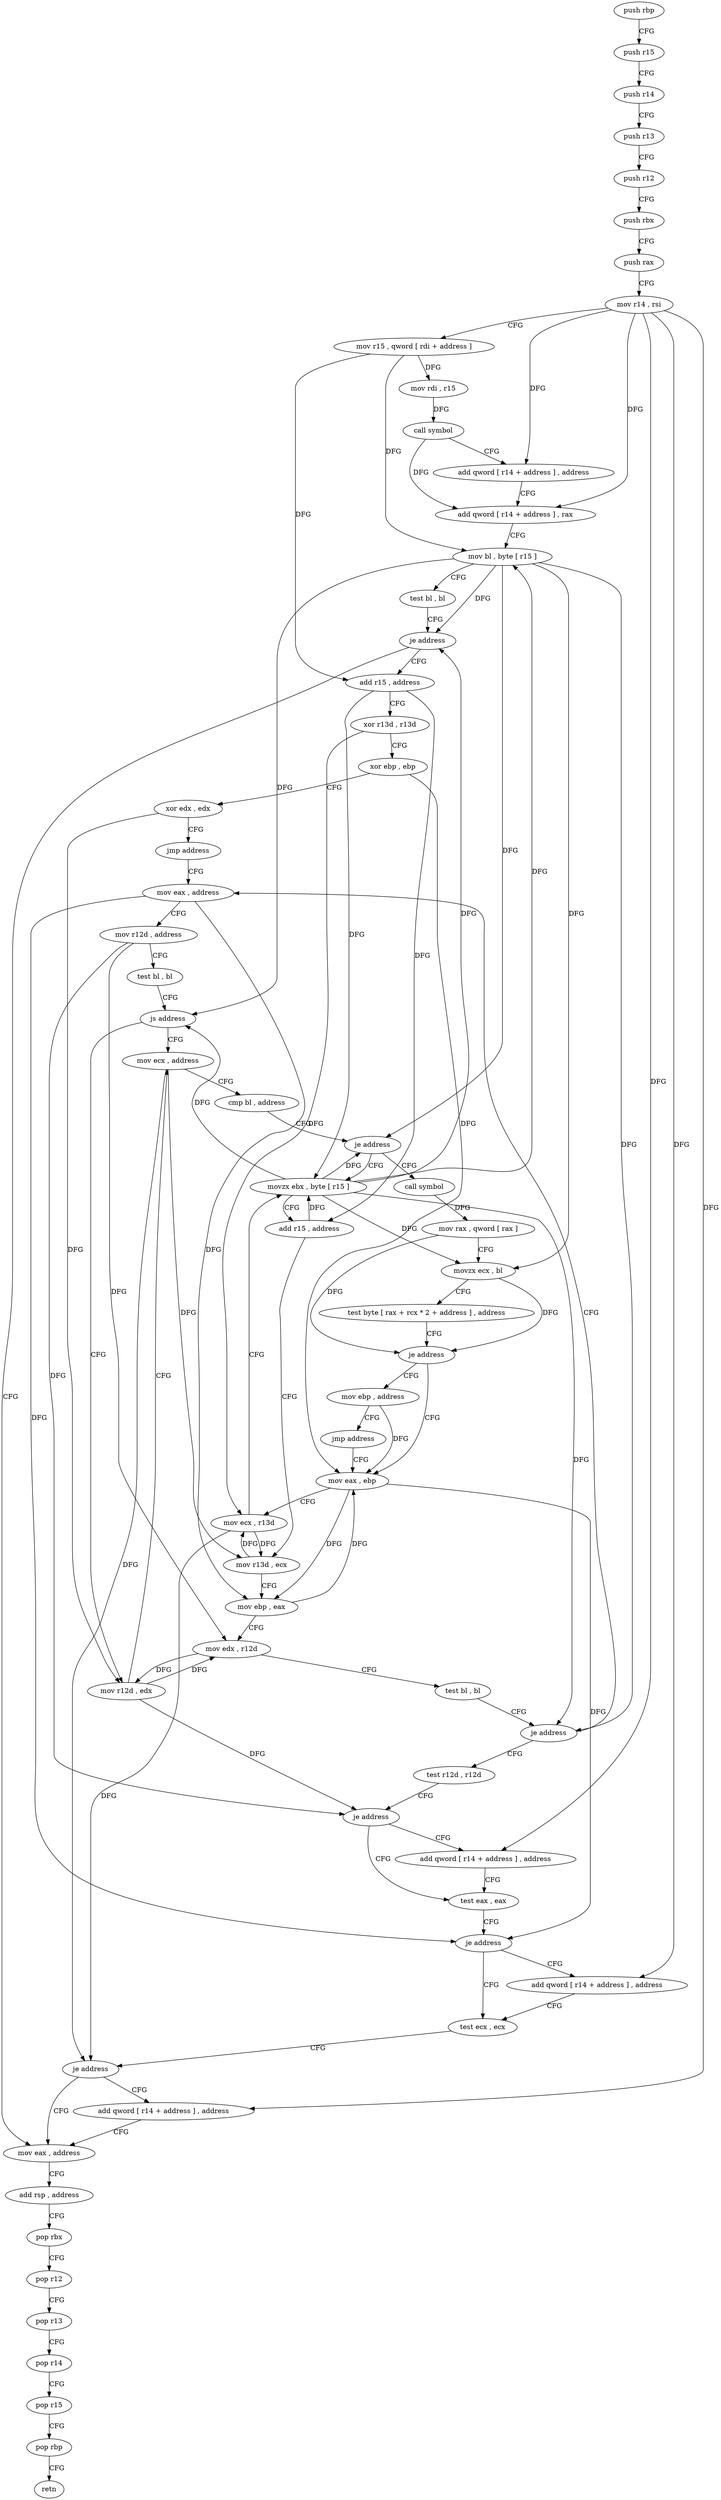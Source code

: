 digraph "func" {
"4210192" [label = "push rbp" ]
"4210193" [label = "push r15" ]
"4210195" [label = "push r14" ]
"4210197" [label = "push r13" ]
"4210199" [label = "push r12" ]
"4210201" [label = "push rbx" ]
"4210202" [label = "push rax" ]
"4210203" [label = "mov r14 , rsi" ]
"4210206" [label = "mov r15 , qword [ rdi + address ]" ]
"4210210" [label = "mov rdi , r15" ]
"4210213" [label = "call symbol" ]
"4210218" [label = "add qword [ r14 + address ] , address" ]
"4210223" [label = "add qword [ r14 + address ] , rax" ]
"4210227" [label = "mov bl , byte [ r15 ]" ]
"4210230" [label = "test bl , bl" ]
"4210232" [label = "je address" ]
"4210362" [label = "mov eax , address" ]
"4210238" [label = "add r15 , address" ]
"4210367" [label = "add rsp , address" ]
"4210371" [label = "pop rbx" ]
"4210372" [label = "pop r12" ]
"4210374" [label = "pop r13" ]
"4210376" [label = "pop r14" ]
"4210378" [label = "pop r15" ]
"4210380" [label = "pop rbp" ]
"4210381" [label = "retn" ]
"4210242" [label = "xor r13d , r13d" ]
"4210245" [label = "xor ebp , ebp" ]
"4210247" [label = "xor edx , edx" ]
"4210249" [label = "jmp address" ]
"4210281" [label = "mov eax , address" ]
"4210286" [label = "mov r12d , address" ]
"4210292" [label = "test bl , bl" ]
"4210294" [label = "js address" ]
"4210299" [label = "mov ecx , address" ]
"4210296" [label = "mov r12d , edx" ]
"4210304" [label = "cmp bl , address" ]
"4210307" [label = "je address" ]
"4210261" [label = "movzx ebx , byte [ r15 ]" ]
"4210309" [label = "call symbol" ]
"4210265" [label = "add r15 , address" ]
"4210269" [label = "mov r13d , ecx" ]
"4210272" [label = "mov ebp , eax" ]
"4210274" [label = "mov edx , r12d" ]
"4210277" [label = "test bl , bl" ]
"4210279" [label = "je address" ]
"4210334" [label = "test r12d , r12d" ]
"4210314" [label = "mov rax , qword [ rax ]" ]
"4210317" [label = "movzx ecx , bl" ]
"4210320" [label = "test byte [ rax + rcx * 2 + address ] , address" ]
"4210325" [label = "je address" ]
"4210256" [label = "mov eax , ebp" ]
"4210327" [label = "mov ebp , address" ]
"4210337" [label = "je address" ]
"4210344" [label = "test eax , eax" ]
"4210339" [label = "add qword [ r14 + address ] , address" ]
"4210258" [label = "mov ecx , r13d" ]
"4210332" [label = "jmp address" ]
"4210346" [label = "je address" ]
"4210353" [label = "test ecx , ecx" ]
"4210348" [label = "add qword [ r14 + address ] , address" ]
"4210355" [label = "je address" ]
"4210357" [label = "add qword [ r14 + address ] , address" ]
"4210192" -> "4210193" [ label = "CFG" ]
"4210193" -> "4210195" [ label = "CFG" ]
"4210195" -> "4210197" [ label = "CFG" ]
"4210197" -> "4210199" [ label = "CFG" ]
"4210199" -> "4210201" [ label = "CFG" ]
"4210201" -> "4210202" [ label = "CFG" ]
"4210202" -> "4210203" [ label = "CFG" ]
"4210203" -> "4210206" [ label = "CFG" ]
"4210203" -> "4210218" [ label = "DFG" ]
"4210203" -> "4210223" [ label = "DFG" ]
"4210203" -> "4210339" [ label = "DFG" ]
"4210203" -> "4210348" [ label = "DFG" ]
"4210203" -> "4210357" [ label = "DFG" ]
"4210206" -> "4210210" [ label = "DFG" ]
"4210206" -> "4210227" [ label = "DFG" ]
"4210206" -> "4210238" [ label = "DFG" ]
"4210210" -> "4210213" [ label = "DFG" ]
"4210213" -> "4210218" [ label = "CFG" ]
"4210213" -> "4210223" [ label = "DFG" ]
"4210218" -> "4210223" [ label = "CFG" ]
"4210223" -> "4210227" [ label = "CFG" ]
"4210227" -> "4210230" [ label = "CFG" ]
"4210227" -> "4210232" [ label = "DFG" ]
"4210227" -> "4210294" [ label = "DFG" ]
"4210227" -> "4210307" [ label = "DFG" ]
"4210227" -> "4210279" [ label = "DFG" ]
"4210227" -> "4210317" [ label = "DFG" ]
"4210230" -> "4210232" [ label = "CFG" ]
"4210232" -> "4210362" [ label = "CFG" ]
"4210232" -> "4210238" [ label = "CFG" ]
"4210362" -> "4210367" [ label = "CFG" ]
"4210238" -> "4210242" [ label = "CFG" ]
"4210238" -> "4210261" [ label = "DFG" ]
"4210238" -> "4210265" [ label = "DFG" ]
"4210367" -> "4210371" [ label = "CFG" ]
"4210371" -> "4210372" [ label = "CFG" ]
"4210372" -> "4210374" [ label = "CFG" ]
"4210374" -> "4210376" [ label = "CFG" ]
"4210376" -> "4210378" [ label = "CFG" ]
"4210378" -> "4210380" [ label = "CFG" ]
"4210380" -> "4210381" [ label = "CFG" ]
"4210242" -> "4210245" [ label = "CFG" ]
"4210242" -> "4210258" [ label = "DFG" ]
"4210245" -> "4210247" [ label = "CFG" ]
"4210245" -> "4210256" [ label = "DFG" ]
"4210247" -> "4210249" [ label = "CFG" ]
"4210247" -> "4210296" [ label = "DFG" ]
"4210249" -> "4210281" [ label = "CFG" ]
"4210281" -> "4210286" [ label = "CFG" ]
"4210281" -> "4210272" [ label = "DFG" ]
"4210281" -> "4210346" [ label = "DFG" ]
"4210286" -> "4210292" [ label = "CFG" ]
"4210286" -> "4210274" [ label = "DFG" ]
"4210286" -> "4210337" [ label = "DFG" ]
"4210292" -> "4210294" [ label = "CFG" ]
"4210294" -> "4210299" [ label = "CFG" ]
"4210294" -> "4210296" [ label = "CFG" ]
"4210299" -> "4210304" [ label = "CFG" ]
"4210299" -> "4210269" [ label = "DFG" ]
"4210299" -> "4210355" [ label = "DFG" ]
"4210296" -> "4210299" [ label = "CFG" ]
"4210296" -> "4210274" [ label = "DFG" ]
"4210296" -> "4210337" [ label = "DFG" ]
"4210304" -> "4210307" [ label = "CFG" ]
"4210307" -> "4210261" [ label = "CFG" ]
"4210307" -> "4210309" [ label = "CFG" ]
"4210261" -> "4210265" [ label = "CFG" ]
"4210261" -> "4210232" [ label = "DFG" ]
"4210261" -> "4210294" [ label = "DFG" ]
"4210261" -> "4210307" [ label = "DFG" ]
"4210261" -> "4210227" [ label = "DFG" ]
"4210261" -> "4210279" [ label = "DFG" ]
"4210261" -> "4210317" [ label = "DFG" ]
"4210309" -> "4210314" [ label = "DFG" ]
"4210265" -> "4210269" [ label = "CFG" ]
"4210265" -> "4210261" [ label = "DFG" ]
"4210269" -> "4210272" [ label = "CFG" ]
"4210269" -> "4210258" [ label = "DFG" ]
"4210272" -> "4210274" [ label = "CFG" ]
"4210272" -> "4210256" [ label = "DFG" ]
"4210274" -> "4210277" [ label = "CFG" ]
"4210274" -> "4210296" [ label = "DFG" ]
"4210277" -> "4210279" [ label = "CFG" ]
"4210279" -> "4210334" [ label = "CFG" ]
"4210279" -> "4210281" [ label = "CFG" ]
"4210334" -> "4210337" [ label = "CFG" ]
"4210314" -> "4210317" [ label = "CFG" ]
"4210314" -> "4210325" [ label = "DFG" ]
"4210317" -> "4210320" [ label = "CFG" ]
"4210317" -> "4210325" [ label = "DFG" ]
"4210320" -> "4210325" [ label = "CFG" ]
"4210325" -> "4210256" [ label = "CFG" ]
"4210325" -> "4210327" [ label = "CFG" ]
"4210256" -> "4210258" [ label = "CFG" ]
"4210256" -> "4210272" [ label = "DFG" ]
"4210256" -> "4210346" [ label = "DFG" ]
"4210327" -> "4210332" [ label = "CFG" ]
"4210327" -> "4210256" [ label = "DFG" ]
"4210337" -> "4210344" [ label = "CFG" ]
"4210337" -> "4210339" [ label = "CFG" ]
"4210344" -> "4210346" [ label = "CFG" ]
"4210339" -> "4210344" [ label = "CFG" ]
"4210258" -> "4210261" [ label = "CFG" ]
"4210258" -> "4210269" [ label = "DFG" ]
"4210258" -> "4210355" [ label = "DFG" ]
"4210332" -> "4210256" [ label = "CFG" ]
"4210346" -> "4210353" [ label = "CFG" ]
"4210346" -> "4210348" [ label = "CFG" ]
"4210353" -> "4210355" [ label = "CFG" ]
"4210348" -> "4210353" [ label = "CFG" ]
"4210355" -> "4210362" [ label = "CFG" ]
"4210355" -> "4210357" [ label = "CFG" ]
"4210357" -> "4210362" [ label = "CFG" ]
}
